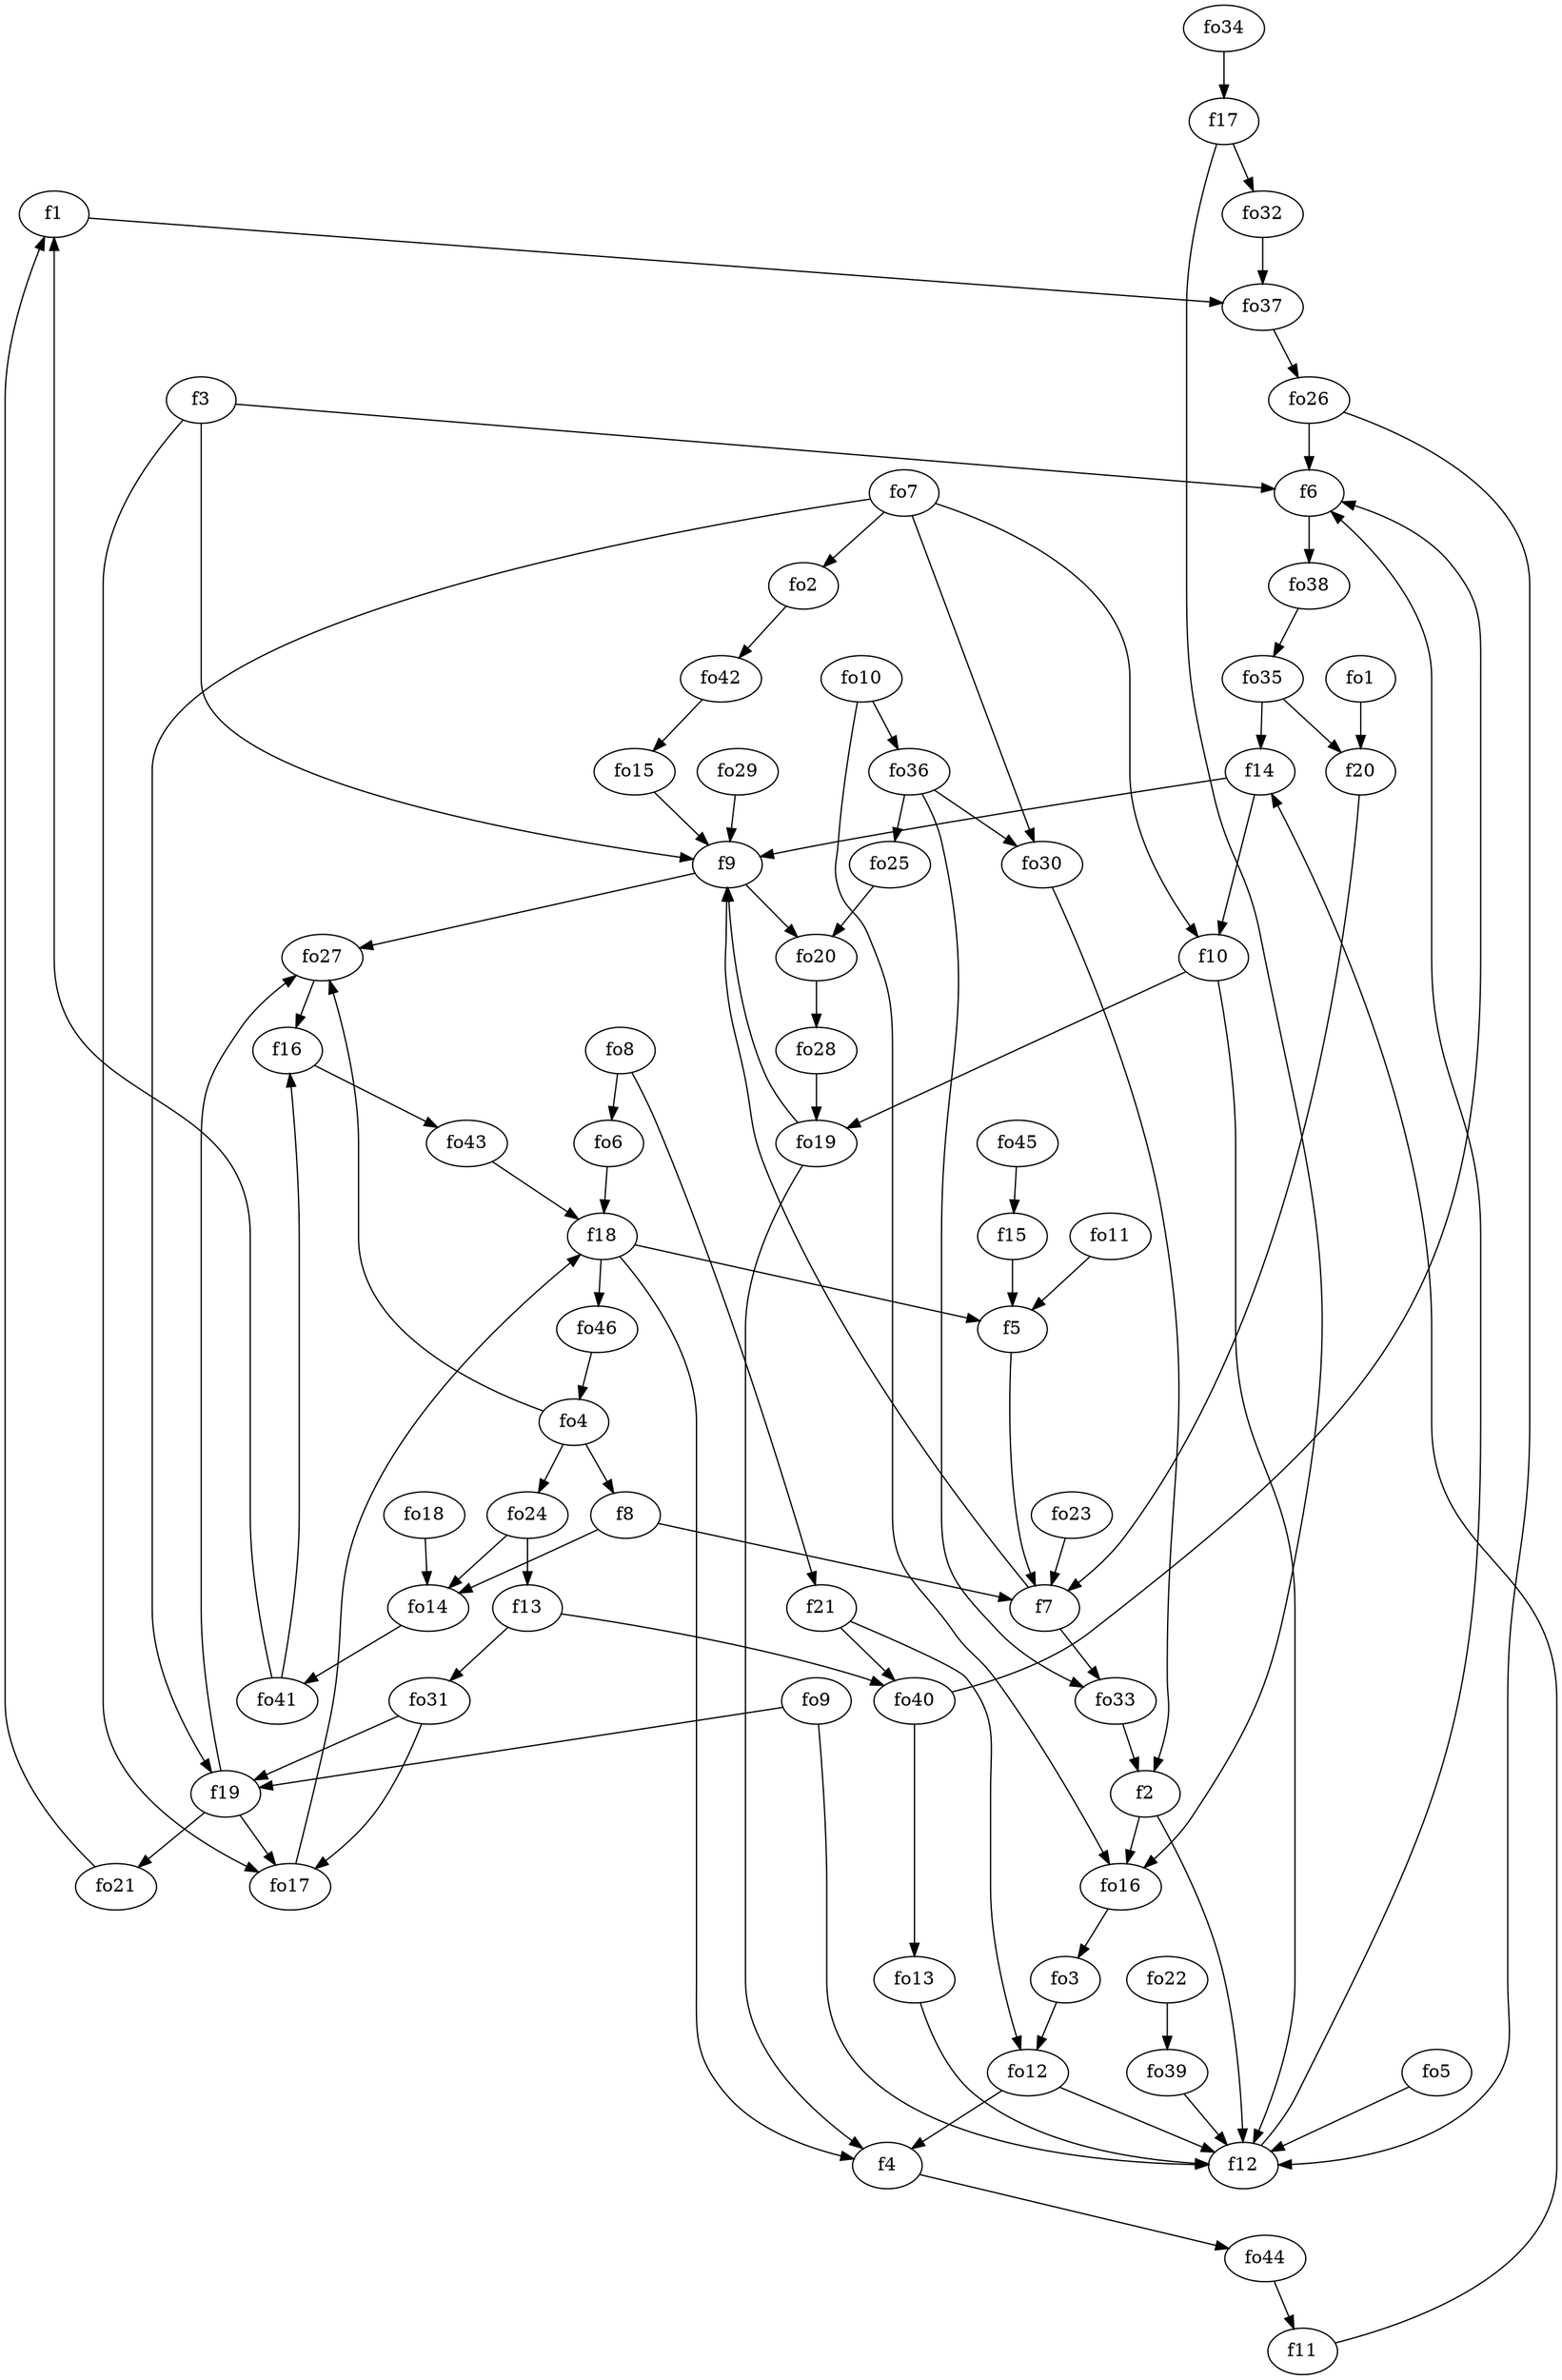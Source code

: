strict digraph  {
f1;
f2;
f3;
f4;
f5;
f6;
f7;
f8;
f9;
f10;
f11;
f12;
f13;
f14;
f15;
f16;
f17;
f18;
f19;
f20;
f21;
fo1;
fo2;
fo3;
fo4;
fo5;
fo6;
fo7;
fo8;
fo9;
fo10;
fo11;
fo12;
fo13;
fo14;
fo15;
fo16;
fo17;
fo18;
fo19;
fo20;
fo21;
fo22;
fo23;
fo24;
fo25;
fo26;
fo27;
fo28;
fo29;
fo30;
fo31;
fo32;
fo33;
fo34;
fo35;
fo36;
fo37;
fo38;
fo39;
fo40;
fo41;
fo42;
fo43;
fo44;
fo45;
fo46;
f1 -> fo37  [weight=2];
f2 -> fo16  [weight=2];
f2 -> f12  [weight=2];
f3 -> fo17  [weight=2];
f3 -> f6  [weight=2];
f3 -> f9  [weight=2];
f4 -> fo44  [weight=2];
f5 -> f7  [weight=2];
f6 -> fo38  [weight=2];
f7 -> fo33  [weight=2];
f7 -> f9  [weight=2];
f8 -> fo14  [weight=2];
f8 -> f7  [weight=2];
f9 -> fo27  [weight=2];
f9 -> fo20  [weight=2];
f10 -> fo19  [weight=2];
f10 -> f12  [weight=2];
f11 -> f14  [weight=2];
f12 -> f6  [weight=2];
f13 -> fo31  [weight=2];
f13 -> fo40  [weight=2];
f14 -> f10  [weight=2];
f14 -> f9  [weight=2];
f15 -> f5  [weight=2];
f16 -> fo43  [weight=2];
f17 -> fo32  [weight=2];
f17 -> fo16  [weight=2];
f18 -> f5  [weight=2];
f18 -> f4  [weight=2];
f18 -> fo46  [weight=2];
f19 -> fo21  [weight=2];
f19 -> fo17  [weight=2];
f19 -> fo27  [weight=2];
f20 -> f7  [weight=2];
f21 -> fo40  [weight=2];
f21 -> fo12  [weight=2];
fo1 -> f20  [weight=2];
fo2 -> fo42  [weight=2];
fo3 -> fo12  [weight=2];
fo4 -> fo24  [weight=2];
fo4 -> fo27  [weight=2];
fo4 -> f8  [weight=2];
fo5 -> f12  [weight=2];
fo6 -> f18  [weight=2];
fo7 -> fo30  [weight=2];
fo7 -> f10  [weight=2];
fo7 -> fo2  [weight=2];
fo7 -> f19  [weight=2];
fo8 -> fo6  [weight=2];
fo8 -> f21  [weight=2];
fo9 -> f12  [weight=2];
fo9 -> f19  [weight=2];
fo10 -> fo36  [weight=2];
fo10 -> fo16  [weight=2];
fo11 -> f5  [weight=2];
fo12 -> f12  [weight=2];
fo12 -> f4  [weight=2];
fo13 -> f12  [weight=2];
fo14 -> fo41  [weight=2];
fo15 -> f9  [weight=2];
fo16 -> fo3  [weight=2];
fo17 -> f18  [weight=2];
fo18 -> fo14  [weight=2];
fo19 -> f4  [weight=2];
fo19 -> f9  [weight=2];
fo20 -> fo28  [weight=2];
fo21 -> f1  [weight=2];
fo22 -> fo39  [weight=2];
fo23 -> f7  [weight=2];
fo24 -> fo14  [weight=2];
fo24 -> f13  [weight=2];
fo25 -> fo20  [weight=2];
fo26 -> f12  [weight=2];
fo26 -> f6  [weight=2];
fo27 -> f16  [weight=2];
fo28 -> fo19  [weight=2];
fo29 -> f9  [weight=2];
fo30 -> f2  [weight=2];
fo31 -> f19  [weight=2];
fo31 -> fo17  [weight=2];
fo32 -> fo37  [weight=2];
fo33 -> f2  [weight=2];
fo34 -> f17  [weight=2];
fo35 -> f14  [weight=2];
fo35 -> f20  [weight=2];
fo36 -> fo30  [weight=2];
fo36 -> fo25  [weight=2];
fo36 -> fo33  [weight=2];
fo37 -> fo26  [weight=2];
fo38 -> fo35  [weight=2];
fo39 -> f12  [weight=2];
fo40 -> f6  [weight=2];
fo40 -> fo13  [weight=2];
fo41 -> f16  [weight=2];
fo41 -> f1  [weight=2];
fo42 -> fo15  [weight=2];
fo43 -> f18  [weight=2];
fo44 -> f11  [weight=2];
fo45 -> f15  [weight=2];
fo46 -> fo4  [weight=2];
}
